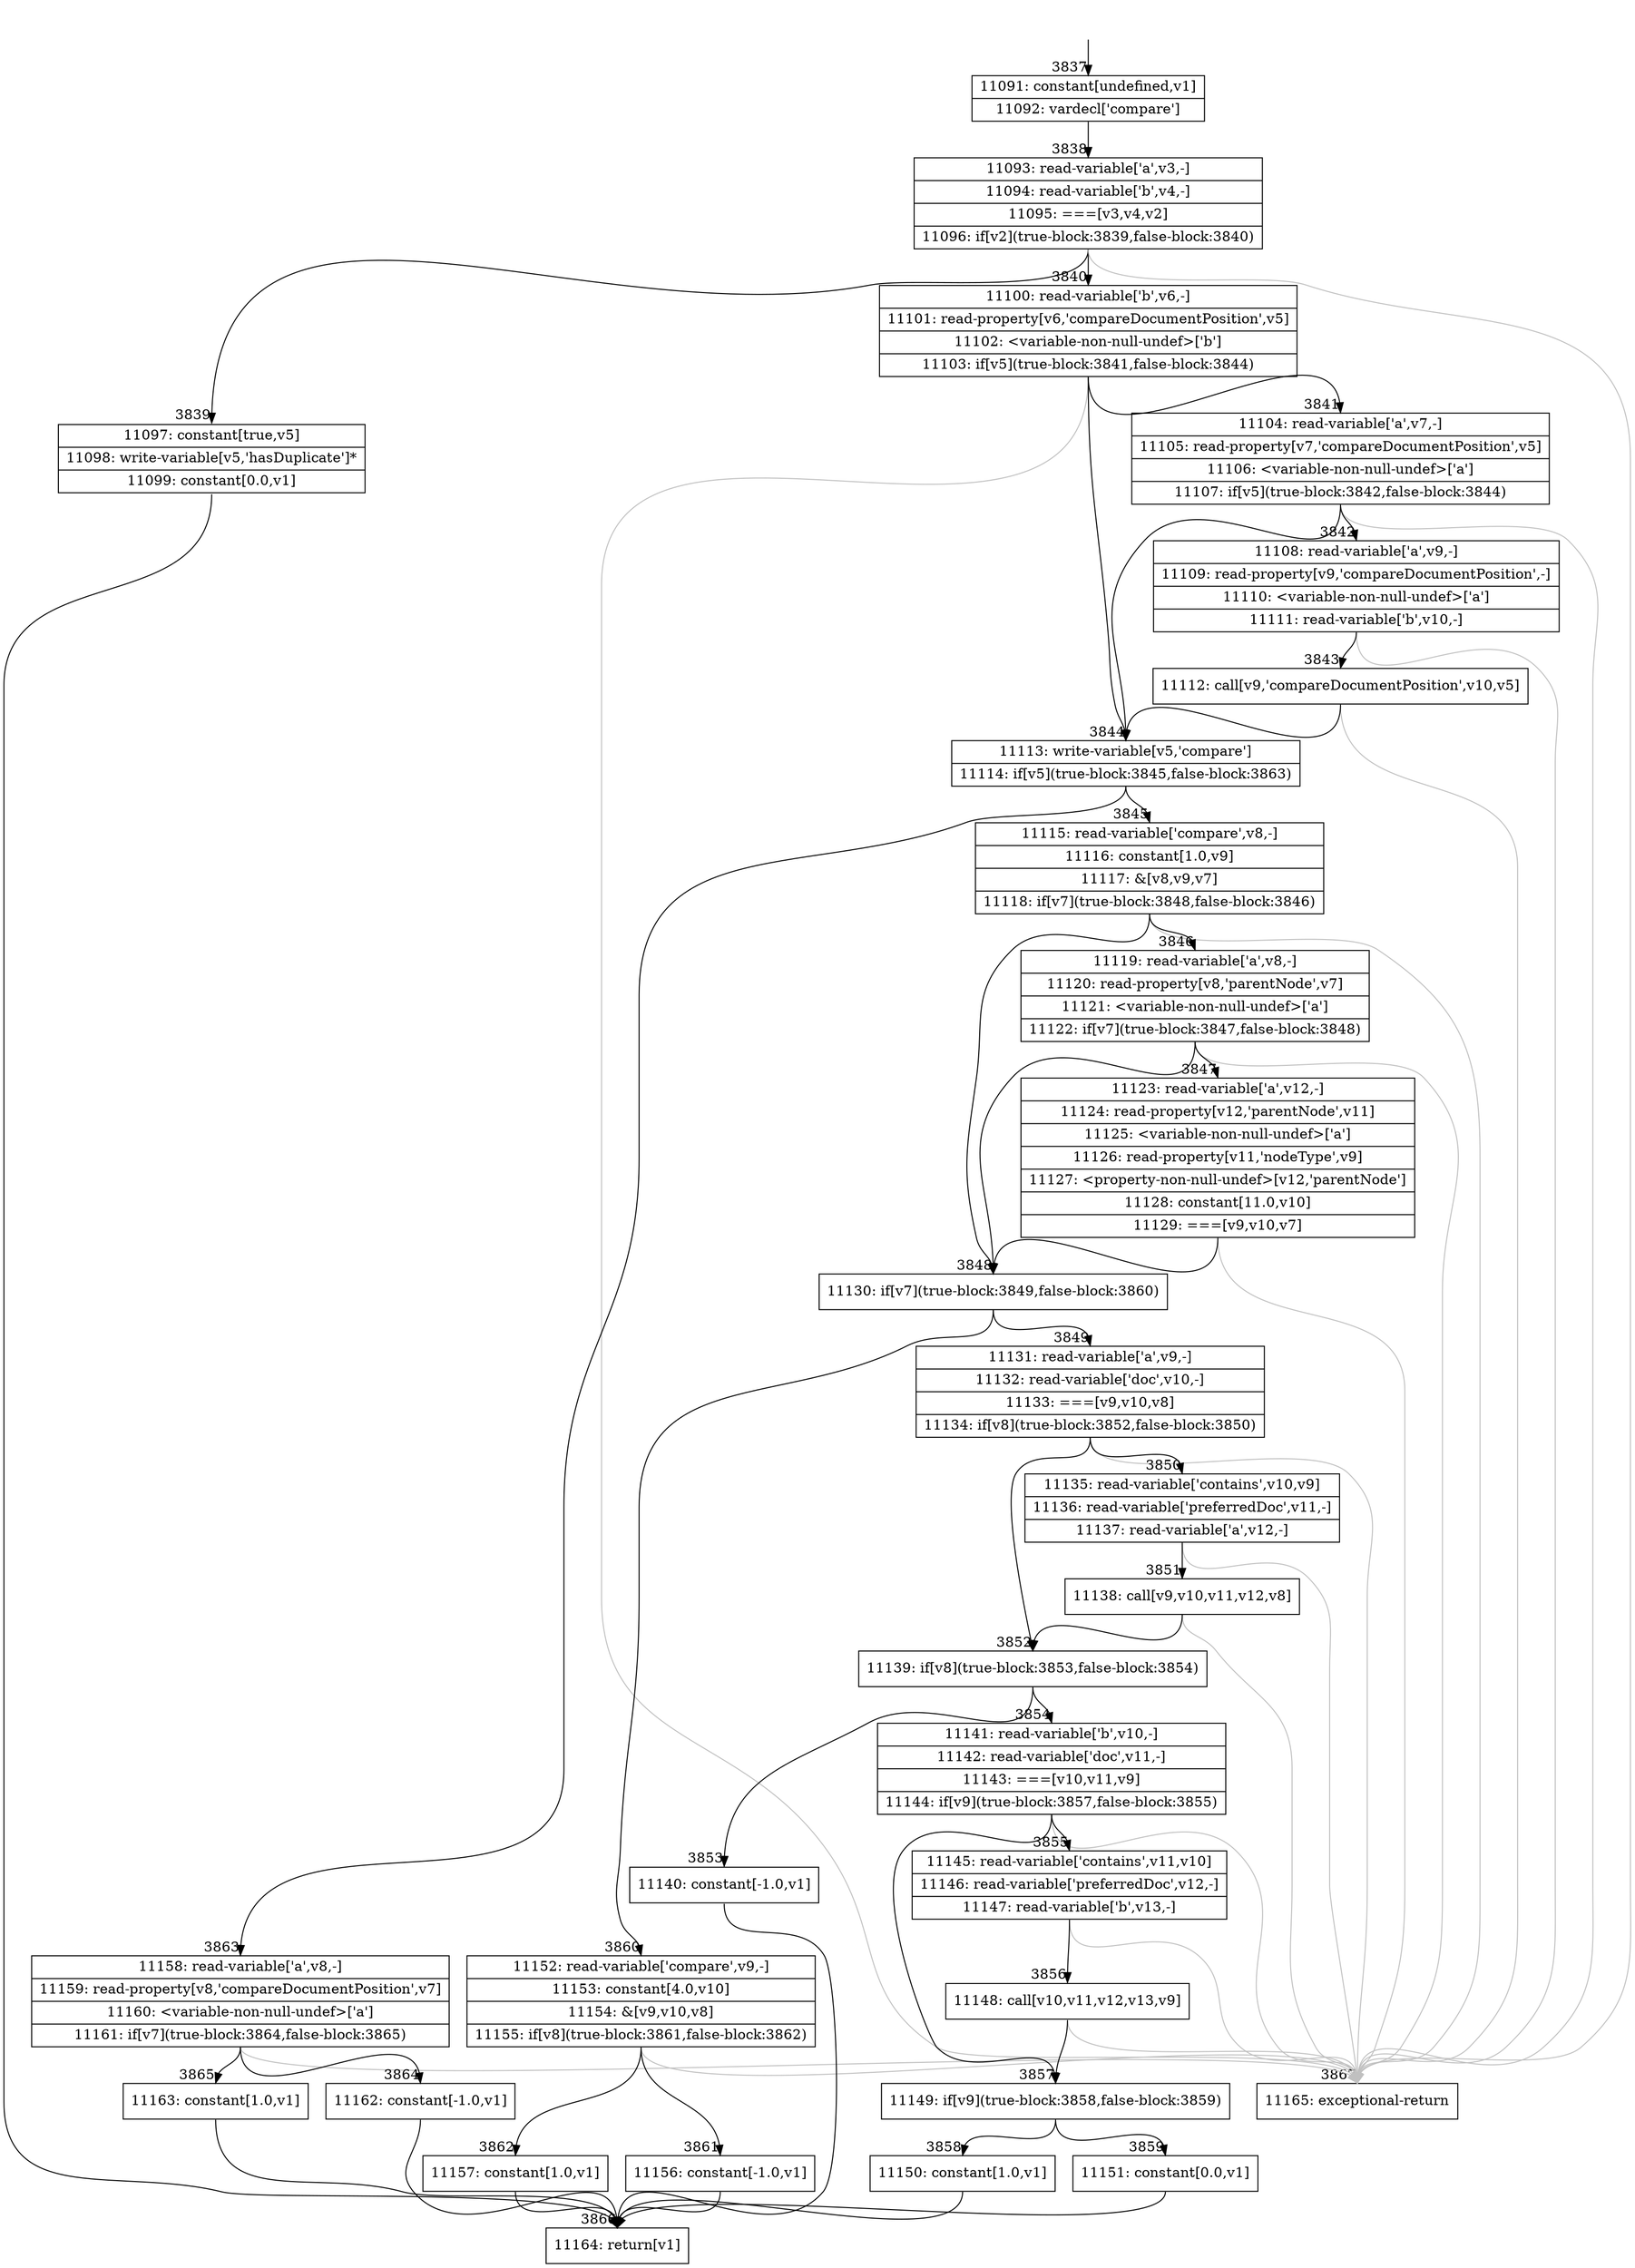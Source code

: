 digraph {
rankdir="TD"
BB_entry256[shape=none,label=""];
BB_entry256 -> BB3837 [tailport=s, headport=n, headlabel="    3837"]
BB3837 [shape=record label="{11091: constant[undefined,v1]|11092: vardecl['compare']}" ] 
BB3837 -> BB3838 [tailport=s, headport=n, headlabel="      3838"]
BB3838 [shape=record label="{11093: read-variable['a',v3,-]|11094: read-variable['b',v4,-]|11095: ===[v3,v4,v2]|11096: if[v2](true-block:3839,false-block:3840)}" ] 
BB3838 -> BB3839 [tailport=s, headport=n, headlabel="      3839"]
BB3838 -> BB3840 [tailport=s, headport=n, headlabel="      3840"]
BB3838 -> BB3867 [tailport=s, headport=n, color=gray, headlabel="      3867"]
BB3839 [shape=record label="{11097: constant[true,v5]|11098: write-variable[v5,'hasDuplicate']*|11099: constant[0.0,v1]}" ] 
BB3839 -> BB3866 [tailport=s, headport=n, headlabel="      3866"]
BB3840 [shape=record label="{11100: read-variable['b',v6,-]|11101: read-property[v6,'compareDocumentPosition',v5]|11102: \<variable-non-null-undef\>['b']|11103: if[v5](true-block:3841,false-block:3844)}" ] 
BB3840 -> BB3844 [tailport=s, headport=n, headlabel="      3844"]
BB3840 -> BB3841 [tailport=s, headport=n, headlabel="      3841"]
BB3840 -> BB3867 [tailport=s, headport=n, color=gray]
BB3841 [shape=record label="{11104: read-variable['a',v7,-]|11105: read-property[v7,'compareDocumentPosition',v5]|11106: \<variable-non-null-undef\>['a']|11107: if[v5](true-block:3842,false-block:3844)}" ] 
BB3841 -> BB3844 [tailport=s, headport=n]
BB3841 -> BB3842 [tailport=s, headport=n, headlabel="      3842"]
BB3841 -> BB3867 [tailport=s, headport=n, color=gray]
BB3842 [shape=record label="{11108: read-variable['a',v9,-]|11109: read-property[v9,'compareDocumentPosition',-]|11110: \<variable-non-null-undef\>['a']|11111: read-variable['b',v10,-]}" ] 
BB3842 -> BB3843 [tailport=s, headport=n, headlabel="      3843"]
BB3842 -> BB3867 [tailport=s, headport=n, color=gray]
BB3843 [shape=record label="{11112: call[v9,'compareDocumentPosition',v10,v5]}" ] 
BB3843 -> BB3844 [tailport=s, headport=n]
BB3843 -> BB3867 [tailport=s, headport=n, color=gray]
BB3844 [shape=record label="{11113: write-variable[v5,'compare']|11114: if[v5](true-block:3845,false-block:3863)}" ] 
BB3844 -> BB3845 [tailport=s, headport=n, headlabel="      3845"]
BB3844 -> BB3863 [tailport=s, headport=n, headlabel="      3863"]
BB3845 [shape=record label="{11115: read-variable['compare',v8,-]|11116: constant[1.0,v9]|11117: &[v8,v9,v7]|11118: if[v7](true-block:3848,false-block:3846)}" ] 
BB3845 -> BB3848 [tailport=s, headport=n, headlabel="      3848"]
BB3845 -> BB3846 [tailport=s, headport=n, headlabel="      3846"]
BB3845 -> BB3867 [tailport=s, headport=n, color=gray]
BB3846 [shape=record label="{11119: read-variable['a',v8,-]|11120: read-property[v8,'parentNode',v7]|11121: \<variable-non-null-undef\>['a']|11122: if[v7](true-block:3847,false-block:3848)}" ] 
BB3846 -> BB3848 [tailport=s, headport=n]
BB3846 -> BB3847 [tailport=s, headport=n, headlabel="      3847"]
BB3846 -> BB3867 [tailport=s, headport=n, color=gray]
BB3847 [shape=record label="{11123: read-variable['a',v12,-]|11124: read-property[v12,'parentNode',v11]|11125: \<variable-non-null-undef\>['a']|11126: read-property[v11,'nodeType',v9]|11127: \<property-non-null-undef\>[v12,'parentNode']|11128: constant[11.0,v10]|11129: ===[v9,v10,v7]}" ] 
BB3847 -> BB3848 [tailport=s, headport=n]
BB3847 -> BB3867 [tailport=s, headport=n, color=gray]
BB3848 [shape=record label="{11130: if[v7](true-block:3849,false-block:3860)}" ] 
BB3848 -> BB3849 [tailport=s, headport=n, headlabel="      3849"]
BB3848 -> BB3860 [tailport=s, headport=n, headlabel="      3860"]
BB3849 [shape=record label="{11131: read-variable['a',v9,-]|11132: read-variable['doc',v10,-]|11133: ===[v9,v10,v8]|11134: if[v8](true-block:3852,false-block:3850)}" ] 
BB3849 -> BB3852 [tailport=s, headport=n, headlabel="      3852"]
BB3849 -> BB3850 [tailport=s, headport=n, headlabel="      3850"]
BB3849 -> BB3867 [tailport=s, headport=n, color=gray]
BB3850 [shape=record label="{11135: read-variable['contains',v10,v9]|11136: read-variable['preferredDoc',v11,-]|11137: read-variable['a',v12,-]}" ] 
BB3850 -> BB3851 [tailport=s, headport=n, headlabel="      3851"]
BB3850 -> BB3867 [tailport=s, headport=n, color=gray]
BB3851 [shape=record label="{11138: call[v9,v10,v11,v12,v8]}" ] 
BB3851 -> BB3852 [tailport=s, headport=n]
BB3851 -> BB3867 [tailport=s, headport=n, color=gray]
BB3852 [shape=record label="{11139: if[v8](true-block:3853,false-block:3854)}" ] 
BB3852 -> BB3853 [tailport=s, headport=n, headlabel="      3853"]
BB3852 -> BB3854 [tailport=s, headport=n, headlabel="      3854"]
BB3853 [shape=record label="{11140: constant[-1.0,v1]}" ] 
BB3853 -> BB3866 [tailport=s, headport=n]
BB3854 [shape=record label="{11141: read-variable['b',v10,-]|11142: read-variable['doc',v11,-]|11143: ===[v10,v11,v9]|11144: if[v9](true-block:3857,false-block:3855)}" ] 
BB3854 -> BB3857 [tailport=s, headport=n, headlabel="      3857"]
BB3854 -> BB3855 [tailport=s, headport=n, headlabel="      3855"]
BB3854 -> BB3867 [tailport=s, headport=n, color=gray]
BB3855 [shape=record label="{11145: read-variable['contains',v11,v10]|11146: read-variable['preferredDoc',v12,-]|11147: read-variable['b',v13,-]}" ] 
BB3855 -> BB3856 [tailport=s, headport=n, headlabel="      3856"]
BB3855 -> BB3867 [tailport=s, headport=n, color=gray]
BB3856 [shape=record label="{11148: call[v10,v11,v12,v13,v9]}" ] 
BB3856 -> BB3857 [tailport=s, headport=n]
BB3856 -> BB3867 [tailport=s, headport=n, color=gray]
BB3857 [shape=record label="{11149: if[v9](true-block:3858,false-block:3859)}" ] 
BB3857 -> BB3858 [tailport=s, headport=n, headlabel="      3858"]
BB3857 -> BB3859 [tailport=s, headport=n, headlabel="      3859"]
BB3858 [shape=record label="{11150: constant[1.0,v1]}" ] 
BB3858 -> BB3866 [tailport=s, headport=n]
BB3859 [shape=record label="{11151: constant[0.0,v1]}" ] 
BB3859 -> BB3866 [tailport=s, headport=n]
BB3860 [shape=record label="{11152: read-variable['compare',v9,-]|11153: constant[4.0,v10]|11154: &[v9,v10,v8]|11155: if[v8](true-block:3861,false-block:3862)}" ] 
BB3860 -> BB3861 [tailport=s, headport=n, headlabel="      3861"]
BB3860 -> BB3862 [tailport=s, headport=n, headlabel="      3862"]
BB3860 -> BB3867 [tailport=s, headport=n, color=gray]
BB3861 [shape=record label="{11156: constant[-1.0,v1]}" ] 
BB3861 -> BB3866 [tailport=s, headport=n]
BB3862 [shape=record label="{11157: constant[1.0,v1]}" ] 
BB3862 -> BB3866 [tailport=s, headport=n]
BB3863 [shape=record label="{11158: read-variable['a',v8,-]|11159: read-property[v8,'compareDocumentPosition',v7]|11160: \<variable-non-null-undef\>['a']|11161: if[v7](true-block:3864,false-block:3865)}" ] 
BB3863 -> BB3864 [tailport=s, headport=n, headlabel="      3864"]
BB3863 -> BB3865 [tailport=s, headport=n, headlabel="      3865"]
BB3863 -> BB3867 [tailport=s, headport=n, color=gray]
BB3864 [shape=record label="{11162: constant[-1.0,v1]}" ] 
BB3864 -> BB3866 [tailport=s, headport=n]
BB3865 [shape=record label="{11163: constant[1.0,v1]}" ] 
BB3865 -> BB3866 [tailport=s, headport=n]
BB3866 [shape=record label="{11164: return[v1]}" ] 
BB3867 [shape=record label="{11165: exceptional-return}" ] 
}
